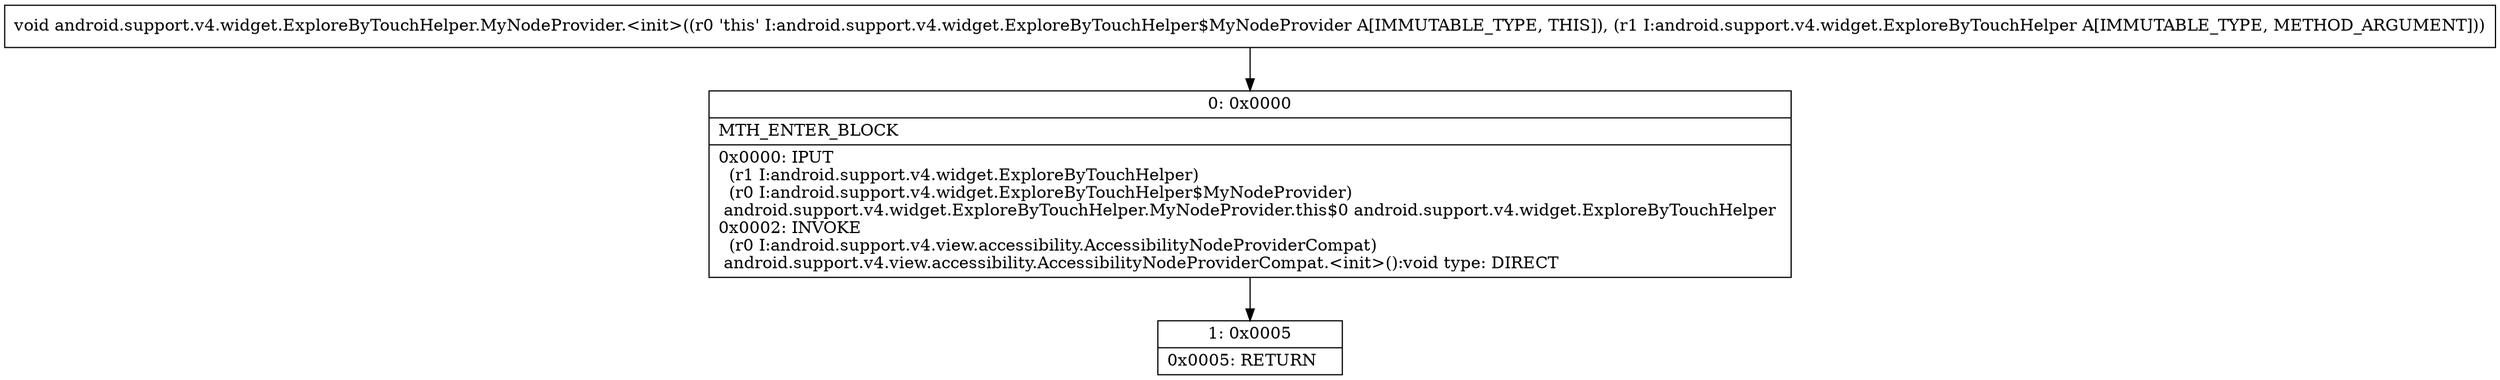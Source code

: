 digraph "CFG forandroid.support.v4.widget.ExploreByTouchHelper.MyNodeProvider.\<init\>(Landroid\/support\/v4\/widget\/ExploreByTouchHelper;)V" {
Node_0 [shape=record,label="{0\:\ 0x0000|MTH_ENTER_BLOCK\l|0x0000: IPUT  \l  (r1 I:android.support.v4.widget.ExploreByTouchHelper)\l  (r0 I:android.support.v4.widget.ExploreByTouchHelper$MyNodeProvider)\l android.support.v4.widget.ExploreByTouchHelper.MyNodeProvider.this$0 android.support.v4.widget.ExploreByTouchHelper \l0x0002: INVOKE  \l  (r0 I:android.support.v4.view.accessibility.AccessibilityNodeProviderCompat)\l android.support.v4.view.accessibility.AccessibilityNodeProviderCompat.\<init\>():void type: DIRECT \l}"];
Node_1 [shape=record,label="{1\:\ 0x0005|0x0005: RETURN   \l}"];
MethodNode[shape=record,label="{void android.support.v4.widget.ExploreByTouchHelper.MyNodeProvider.\<init\>((r0 'this' I:android.support.v4.widget.ExploreByTouchHelper$MyNodeProvider A[IMMUTABLE_TYPE, THIS]), (r1 I:android.support.v4.widget.ExploreByTouchHelper A[IMMUTABLE_TYPE, METHOD_ARGUMENT])) }"];
MethodNode -> Node_0;
Node_0 -> Node_1;
}

